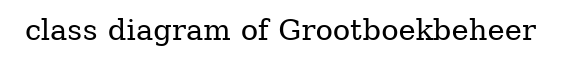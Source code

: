 digraph "class diagram of Grootboekbeheer" {
	graph [bgcolor=white,
		label="class diagram of Grootboekbeheer",
		rankdir=LR
	];
	node [label="\N"];
	edge [fontsize=11,
		minlen=4
	];
}
